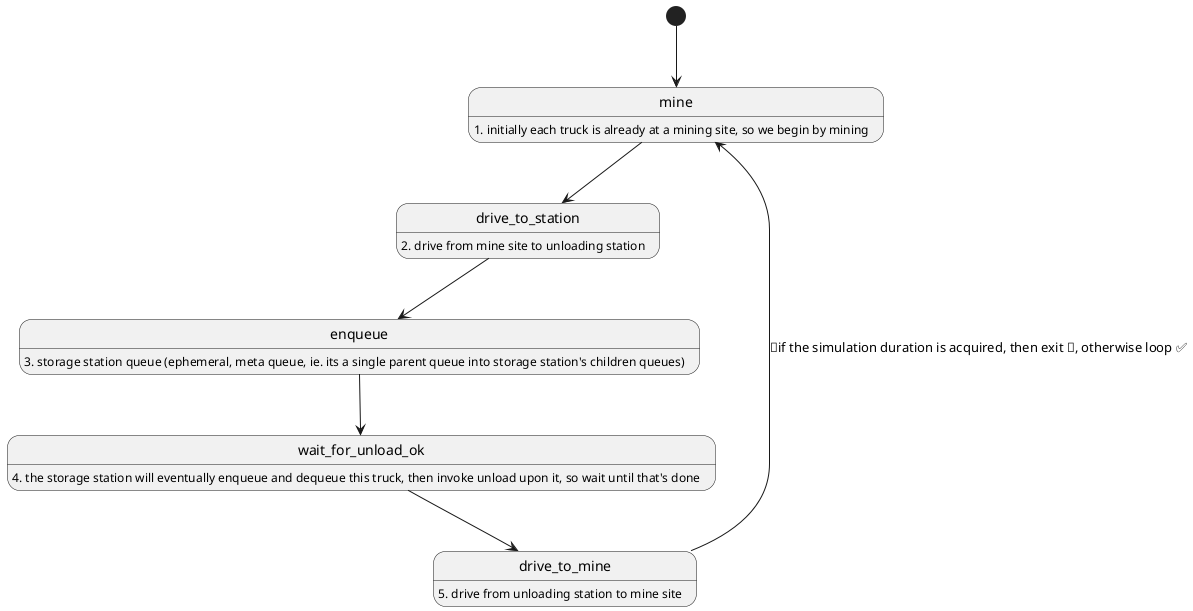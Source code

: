 @startuml

[*] --> mine
mine : 1. initially each truck is already at a mining site, so we begin by mining
drive_to_station : 2. drive from mine site to unloading station
enqueue : 3. storage station queue (ephemeral, meta queue, ie. its a single parent queue into storage station's children queues)
wait_for_unload_ok : 4. the storage station will eventually enqueue and dequeue this truck, then invoke unload upon it, so wait until that's done
drive_to_mine : 5. drive from unloading station to mine site

mine --> drive_to_station
drive_to_station --> enqueue
enqueue --> wait_for_unload_ok
wait_for_unload_ok --> drive_to_mine
drive_to_mine --> mine : 🚦if the simulation duration is acquired, then exit 🛑, otherwise loop ✅
@enduml
